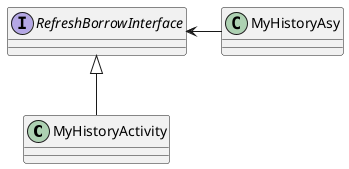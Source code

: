 @startuml

class MyHistoryActivity
interface RefreshBorrowInterface

RefreshBorrowInterface <|-- MyHistoryActivity

RefreshBorrowInterface <- MyHistoryAsy

@enduml